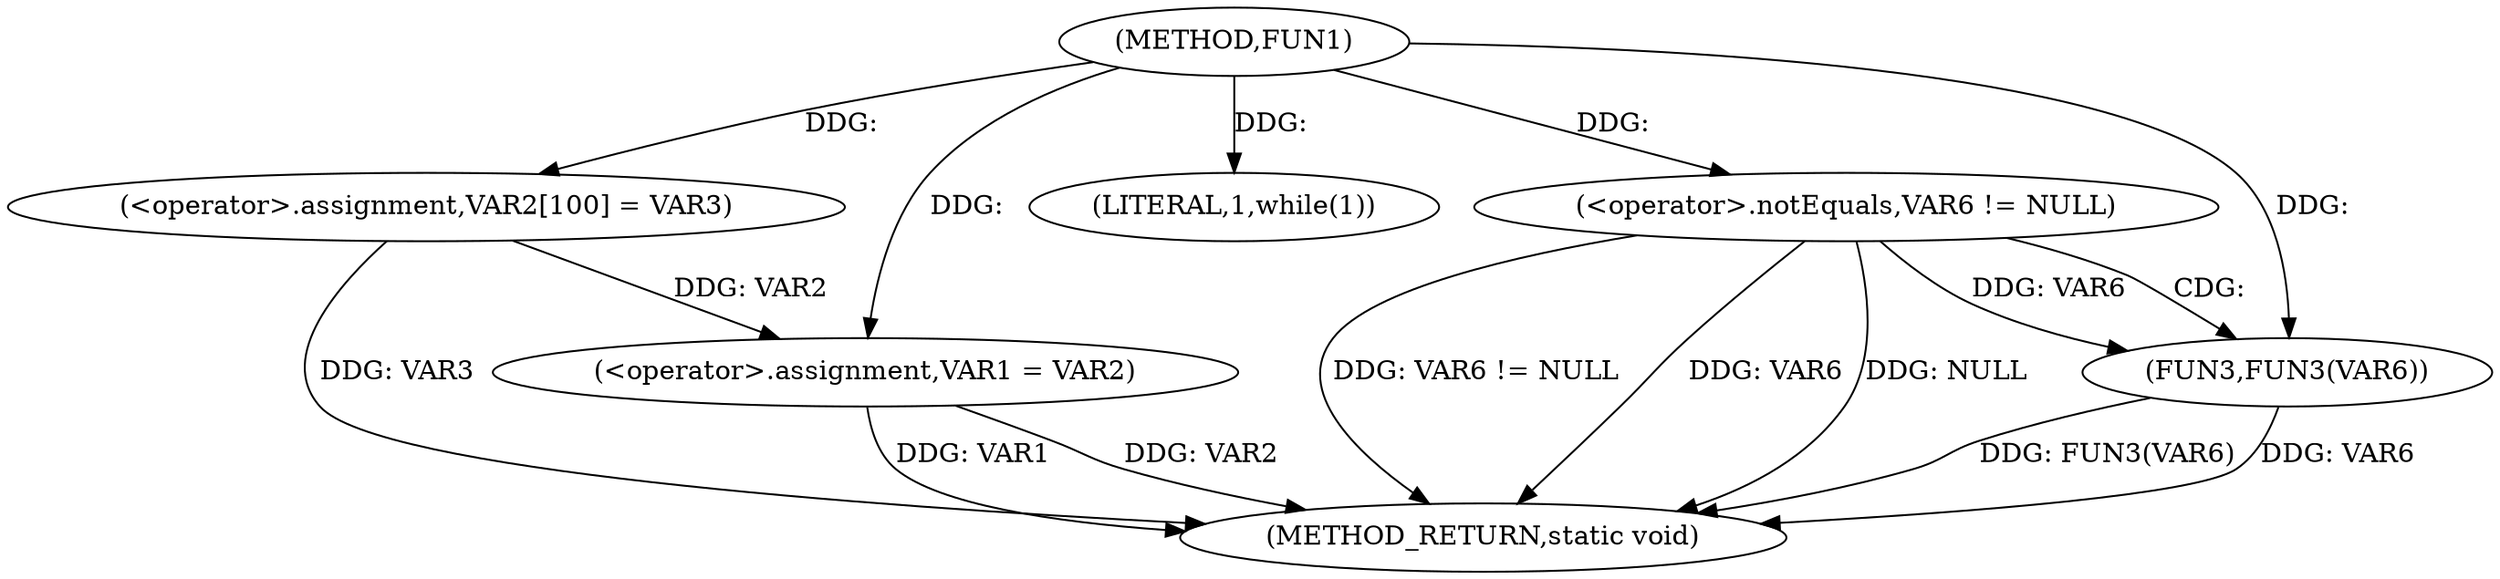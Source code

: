 digraph FUN1 {  
"1000100" [label = "(METHOD,FUN1)" ]
"1000123" [label = "(METHOD_RETURN,static void)" ]
"1000104" [label = "(<operator>.assignment,VAR2[100] = VAR3)" ]
"1000107" [label = "(<operator>.assignment,VAR1 = VAR2)" ]
"1000111" [label = "(LITERAL,1,while(1))" ]
"1000117" [label = "(<operator>.notEquals,VAR6 != NULL)" ]
"1000121" [label = "(FUN3,FUN3(VAR6))" ]
  "1000117" -> "1000123"  [ label = "DDG: VAR6 != NULL"] 
  "1000107" -> "1000123"  [ label = "DDG: VAR1"] 
  "1000121" -> "1000123"  [ label = "DDG: FUN3(VAR6)"] 
  "1000117" -> "1000123"  [ label = "DDG: VAR6"] 
  "1000121" -> "1000123"  [ label = "DDG: VAR6"] 
  "1000117" -> "1000123"  [ label = "DDG: NULL"] 
  "1000104" -> "1000123"  [ label = "DDG: VAR3"] 
  "1000107" -> "1000123"  [ label = "DDG: VAR2"] 
  "1000100" -> "1000104"  [ label = "DDG: "] 
  "1000104" -> "1000107"  [ label = "DDG: VAR2"] 
  "1000100" -> "1000107"  [ label = "DDG: "] 
  "1000100" -> "1000111"  [ label = "DDG: "] 
  "1000100" -> "1000117"  [ label = "DDG: "] 
  "1000117" -> "1000121"  [ label = "DDG: VAR6"] 
  "1000100" -> "1000121"  [ label = "DDG: "] 
  "1000117" -> "1000121"  [ label = "CDG: "] 
}
